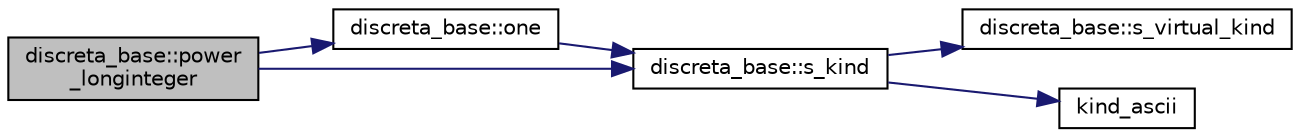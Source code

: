 digraph "discreta_base::power_longinteger"
{
  edge [fontname="Helvetica",fontsize="10",labelfontname="Helvetica",labelfontsize="10"];
  node [fontname="Helvetica",fontsize="10",shape=record];
  rankdir="LR";
  Node15030 [label="discreta_base::power\l_longinteger",height=0.2,width=0.4,color="black", fillcolor="grey75", style="filled", fontcolor="black"];
  Node15030 -> Node15031 [color="midnightblue",fontsize="10",style="solid",fontname="Helvetica"];
  Node15031 [label="discreta_base::one",height=0.2,width=0.4,color="black", fillcolor="white", style="filled",URL="$d7/d71/classdiscreta__base.html#a6f5d6422a0040950415db30e39dafd19"];
  Node15031 -> Node15032 [color="midnightblue",fontsize="10",style="solid",fontname="Helvetica"];
  Node15032 [label="discreta_base::s_kind",height=0.2,width=0.4,color="black", fillcolor="white", style="filled",URL="$d7/d71/classdiscreta__base.html#a8a830025c74adbbc3362418a7c2ba157"];
  Node15032 -> Node15033 [color="midnightblue",fontsize="10",style="solid",fontname="Helvetica"];
  Node15033 [label="discreta_base::s_virtual_kind",height=0.2,width=0.4,color="black", fillcolor="white", style="filled",URL="$d7/d71/classdiscreta__base.html#a52778a6d6943a468be083d0785d418fb"];
  Node15032 -> Node15034 [color="midnightblue",fontsize="10",style="solid",fontname="Helvetica"];
  Node15034 [label="kind_ascii",height=0.2,width=0.4,color="black", fillcolor="white", style="filled",URL="$d9/d60/discreta_8h.html#ad0ce825a9f29bc6cec27e1b64cfe27bf"];
  Node15030 -> Node15032 [color="midnightblue",fontsize="10",style="solid",fontname="Helvetica"];
}
